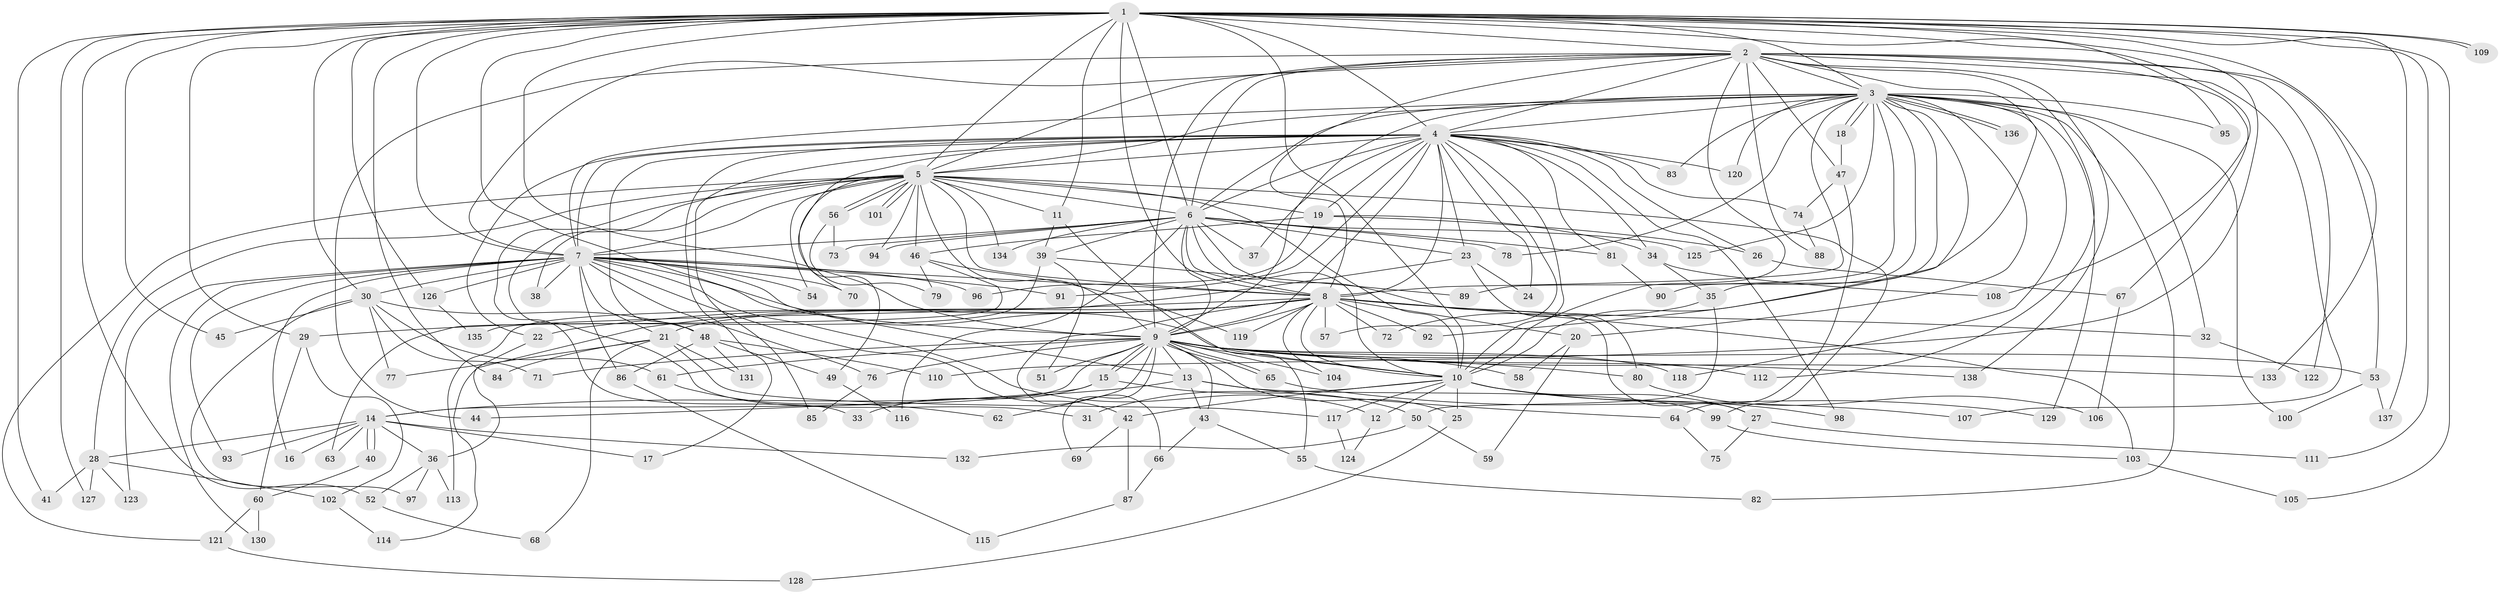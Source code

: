 // coarse degree distribution, {15: 0.043478260869565216, 17: 0.028985507246376812, 22: 0.028985507246376812, 10: 0.014492753623188406, 23: 0.014492753623188406, 19: 0.028985507246376812, 7: 0.014492753623188406, 3: 0.14492753623188406, 16: 0.014492753623188406, 8: 0.028985507246376812, 2: 0.4492753623188406, 20: 0.014492753623188406, 4: 0.08695652173913043, 5: 0.028985507246376812, 9: 0.014492753623188406, 6: 0.014492753623188406, 1: 0.028985507246376812}
// Generated by graph-tools (version 1.1) at 2025/50/03/04/25 22:50:00]
// undirected, 138 vertices, 301 edges
graph export_dot {
  node [color=gray90,style=filled];
  1;
  2;
  3;
  4;
  5;
  6;
  7;
  8;
  9;
  10;
  11;
  12;
  13;
  14;
  15;
  16;
  17;
  18;
  19;
  20;
  21;
  22;
  23;
  24;
  25;
  26;
  27;
  28;
  29;
  30;
  31;
  32;
  33;
  34;
  35;
  36;
  37;
  38;
  39;
  40;
  41;
  42;
  43;
  44;
  45;
  46;
  47;
  48;
  49;
  50;
  51;
  52;
  53;
  54;
  55;
  56;
  57;
  58;
  59;
  60;
  61;
  62;
  63;
  64;
  65;
  66;
  67;
  68;
  69;
  70;
  71;
  72;
  73;
  74;
  75;
  76;
  77;
  78;
  79;
  80;
  81;
  82;
  83;
  84;
  85;
  86;
  87;
  88;
  89;
  90;
  91;
  92;
  93;
  94;
  95;
  96;
  97;
  98;
  99;
  100;
  101;
  102;
  103;
  104;
  105;
  106;
  107;
  108;
  109;
  110;
  111;
  112;
  113;
  114;
  115;
  116;
  117;
  118;
  119;
  120;
  121;
  122;
  123;
  124;
  125;
  126;
  127;
  128;
  129;
  130;
  131;
  132;
  133;
  134;
  135;
  136;
  137;
  138;
  1 -- 2;
  1 -- 3;
  1 -- 4;
  1 -- 5;
  1 -- 6;
  1 -- 7;
  1 -- 8;
  1 -- 9;
  1 -- 10;
  1 -- 11;
  1 -- 13;
  1 -- 29;
  1 -- 30;
  1 -- 41;
  1 -- 45;
  1 -- 52;
  1 -- 84;
  1 -- 95;
  1 -- 105;
  1 -- 108;
  1 -- 109;
  1 -- 109;
  1 -- 110;
  1 -- 111;
  1 -- 126;
  1 -- 127;
  1 -- 133;
  1 -- 137;
  2 -- 3;
  2 -- 4;
  2 -- 5;
  2 -- 6;
  2 -- 7;
  2 -- 8;
  2 -- 9;
  2 -- 10;
  2 -- 44;
  2 -- 47;
  2 -- 53;
  2 -- 67;
  2 -- 88;
  2 -- 92;
  2 -- 107;
  2 -- 112;
  2 -- 122;
  2 -- 138;
  3 -- 4;
  3 -- 5;
  3 -- 6;
  3 -- 7;
  3 -- 8;
  3 -- 9;
  3 -- 10;
  3 -- 18;
  3 -- 18;
  3 -- 20;
  3 -- 32;
  3 -- 35;
  3 -- 78;
  3 -- 82;
  3 -- 83;
  3 -- 89;
  3 -- 90;
  3 -- 95;
  3 -- 100;
  3 -- 118;
  3 -- 120;
  3 -- 125;
  3 -- 129;
  3 -- 136;
  3 -- 136;
  4 -- 5;
  4 -- 6;
  4 -- 7;
  4 -- 8;
  4 -- 9;
  4 -- 10;
  4 -- 17;
  4 -- 19;
  4 -- 22;
  4 -- 23;
  4 -- 24;
  4 -- 26;
  4 -- 34;
  4 -- 37;
  4 -- 48;
  4 -- 49;
  4 -- 57;
  4 -- 74;
  4 -- 81;
  4 -- 83;
  4 -- 85;
  4 -- 91;
  4 -- 98;
  4 -- 120;
  5 -- 6;
  5 -- 7;
  5 -- 8;
  5 -- 9;
  5 -- 10;
  5 -- 11;
  5 -- 19;
  5 -- 28;
  5 -- 31;
  5 -- 33;
  5 -- 38;
  5 -- 46;
  5 -- 54;
  5 -- 56;
  5 -- 56;
  5 -- 70;
  5 -- 94;
  5 -- 99;
  5 -- 101;
  5 -- 101;
  5 -- 121;
  5 -- 134;
  6 -- 7;
  6 -- 8;
  6 -- 9;
  6 -- 10;
  6 -- 23;
  6 -- 27;
  6 -- 37;
  6 -- 39;
  6 -- 73;
  6 -- 78;
  6 -- 81;
  6 -- 94;
  6 -- 116;
  6 -- 125;
  6 -- 134;
  7 -- 8;
  7 -- 9;
  7 -- 10;
  7 -- 12;
  7 -- 16;
  7 -- 21;
  7 -- 30;
  7 -- 38;
  7 -- 42;
  7 -- 54;
  7 -- 70;
  7 -- 76;
  7 -- 86;
  7 -- 91;
  7 -- 93;
  7 -- 96;
  7 -- 123;
  7 -- 126;
  7 -- 130;
  8 -- 9;
  8 -- 10;
  8 -- 20;
  8 -- 21;
  8 -- 22;
  8 -- 29;
  8 -- 32;
  8 -- 36;
  8 -- 57;
  8 -- 66;
  8 -- 72;
  8 -- 92;
  8 -- 103;
  8 -- 104;
  8 -- 119;
  9 -- 10;
  9 -- 13;
  9 -- 14;
  9 -- 15;
  9 -- 15;
  9 -- 25;
  9 -- 43;
  9 -- 51;
  9 -- 53;
  9 -- 58;
  9 -- 61;
  9 -- 62;
  9 -- 65;
  9 -- 65;
  9 -- 69;
  9 -- 71;
  9 -- 76;
  9 -- 80;
  9 -- 104;
  9 -- 112;
  9 -- 118;
  9 -- 133;
  9 -- 138;
  10 -- 12;
  10 -- 25;
  10 -- 27;
  10 -- 31;
  10 -- 42;
  10 -- 98;
  10 -- 117;
  10 -- 129;
  11 -- 39;
  11 -- 55;
  12 -- 124;
  13 -- 14;
  13 -- 43;
  13 -- 64;
  13 -- 99;
  14 -- 16;
  14 -- 17;
  14 -- 28;
  14 -- 36;
  14 -- 40;
  14 -- 40;
  14 -- 63;
  14 -- 93;
  14 -- 132;
  15 -- 33;
  15 -- 44;
  15 -- 50;
  18 -- 47;
  19 -- 26;
  19 -- 34;
  19 -- 46;
  19 -- 96;
  20 -- 58;
  20 -- 59;
  21 -- 68;
  21 -- 77;
  21 -- 84;
  21 -- 117;
  21 -- 131;
  22 -- 114;
  23 -- 24;
  23 -- 80;
  23 -- 113;
  25 -- 128;
  26 -- 67;
  27 -- 75;
  27 -- 111;
  28 -- 41;
  28 -- 102;
  28 -- 123;
  28 -- 127;
  29 -- 60;
  29 -- 102;
  30 -- 45;
  30 -- 48;
  30 -- 61;
  30 -- 71;
  30 -- 77;
  30 -- 97;
  32 -- 122;
  34 -- 35;
  34 -- 108;
  35 -- 50;
  35 -- 72;
  36 -- 52;
  36 -- 97;
  36 -- 113;
  39 -- 51;
  39 -- 89;
  39 -- 135;
  40 -- 60;
  42 -- 69;
  42 -- 87;
  43 -- 55;
  43 -- 66;
  46 -- 63;
  46 -- 79;
  46 -- 119;
  47 -- 64;
  47 -- 74;
  48 -- 49;
  48 -- 86;
  48 -- 110;
  48 -- 131;
  49 -- 116;
  50 -- 59;
  50 -- 132;
  52 -- 68;
  53 -- 100;
  53 -- 137;
  55 -- 82;
  56 -- 73;
  56 -- 79;
  60 -- 121;
  60 -- 130;
  61 -- 62;
  64 -- 75;
  65 -- 107;
  66 -- 87;
  67 -- 106;
  74 -- 88;
  76 -- 85;
  80 -- 106;
  81 -- 90;
  86 -- 115;
  87 -- 115;
  99 -- 103;
  102 -- 114;
  103 -- 105;
  117 -- 124;
  121 -- 128;
  126 -- 135;
}
